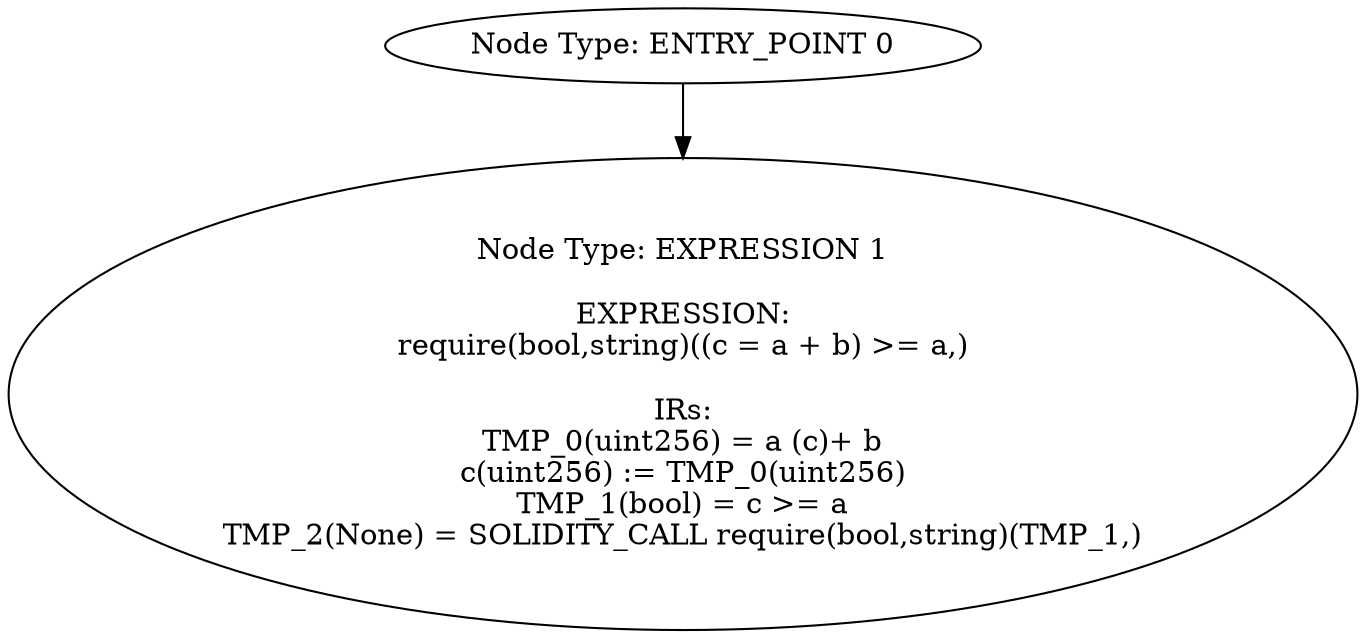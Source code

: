 digraph{
0[label="Node Type: ENTRY_POINT 0
"];
0->1;
1[label="Node Type: EXPRESSION 1

EXPRESSION:
require(bool,string)((c = a + b) >= a,)

IRs:
TMP_0(uint256) = a (c)+ b
c(uint256) := TMP_0(uint256)
TMP_1(bool) = c >= a
TMP_2(None) = SOLIDITY_CALL require(bool,string)(TMP_1,)"];
}
